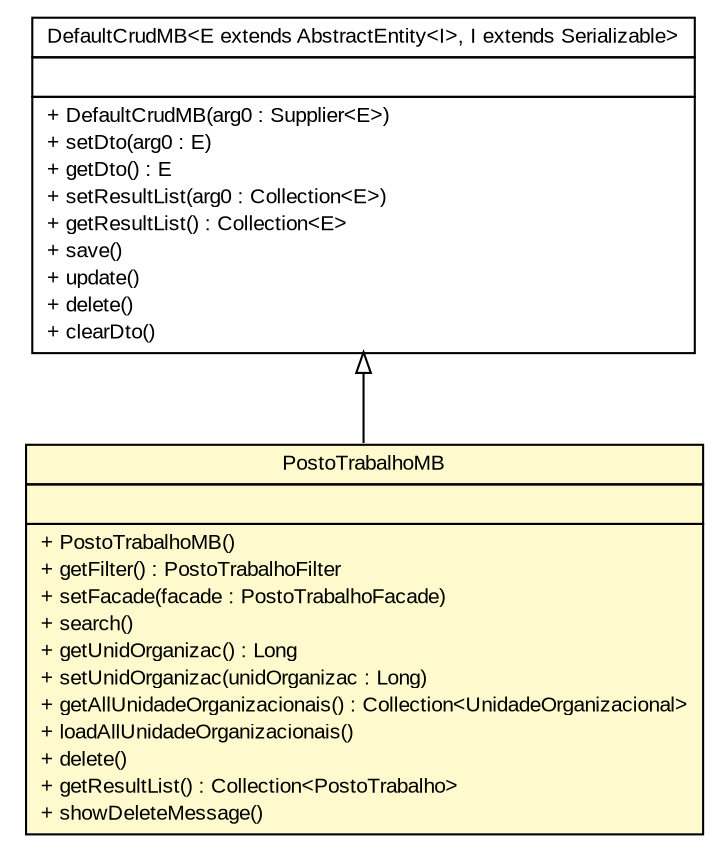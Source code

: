 #!/usr/local/bin/dot
#
# Class diagram 
# Generated by UMLGraph version R5_6 (http://www.umlgraph.org/)
#

digraph G {
	edge [fontname="arial",fontsize=10,labelfontname="arial",labelfontsize=10];
	node [fontname="arial",fontsize=10,shape=plaintext];
	nodesep=0.25;
	ranksep=0.5;
	// br.gov.to.sefaz.seg.managedbean.PostoTrabalhoMB
	c347 [label=<<table title="br.gov.to.sefaz.seg.managedbean.PostoTrabalhoMB" border="0" cellborder="1" cellspacing="0" cellpadding="2" port="p" bgcolor="lemonChiffon" href="./PostoTrabalhoMB.html">
		<tr><td><table border="0" cellspacing="0" cellpadding="1">
<tr><td align="center" balign="center"> PostoTrabalhoMB </td></tr>
		</table></td></tr>
		<tr><td><table border="0" cellspacing="0" cellpadding="1">
<tr><td align="left" balign="left">  </td></tr>
		</table></td></tr>
		<tr><td><table border="0" cellspacing="0" cellpadding="1">
<tr><td align="left" balign="left"> + PostoTrabalhoMB() </td></tr>
<tr><td align="left" balign="left"> + getFilter() : PostoTrabalhoFilter </td></tr>
<tr><td align="left" balign="left"> + setFacade(facade : PostoTrabalhoFacade) </td></tr>
<tr><td align="left" balign="left"> + search() </td></tr>
<tr><td align="left" balign="left"> + getUnidOrganizac() : Long </td></tr>
<tr><td align="left" balign="left"> + setUnidOrganizac(unidOrganizac : Long) </td></tr>
<tr><td align="left" balign="left"> + getAllUnidadeOrganizacionais() : Collection&lt;UnidadeOrganizacional&gt; </td></tr>
<tr><td align="left" balign="left"> + loadAllUnidadeOrganizacionais() </td></tr>
<tr><td align="left" balign="left"> + delete() </td></tr>
<tr><td align="left" balign="left"> + getResultList() : Collection&lt;PostoTrabalho&gt; </td></tr>
<tr><td align="left" balign="left"> + showDeleteMessage() </td></tr>
		</table></td></tr>
		</table>>, URL="./PostoTrabalhoMB.html", fontname="arial", fontcolor="black", fontsize=10.0];
	//br.gov.to.sefaz.seg.managedbean.PostoTrabalhoMB extends br.gov.to.sefaz.presentation.managedbean.impl.DefaultCrudMB<br.gov.to.sefaz.seg.persistence.entity.PostoTrabalho, java.lang.Long>
	c355:p -> c347:p [dir=back,arrowtail=empty];
	// br.gov.to.sefaz.presentation.managedbean.impl.DefaultCrudMB<E extends br.gov.to.sefaz.persistence.entity.AbstractEntity<I>, I extends java.io.Serializable>
	c355 [label=<<table title="br.gov.to.sefaz.presentation.managedbean.impl.DefaultCrudMB" border="0" cellborder="1" cellspacing="0" cellpadding="2" port="p" href="http://java.sun.com/j2se/1.4.2/docs/api/br/gov/to/sefaz/presentation/managedbean/impl/DefaultCrudMB.html">
		<tr><td><table border="0" cellspacing="0" cellpadding="1">
<tr><td align="center" balign="center"> DefaultCrudMB&lt;E extends AbstractEntity&lt;I&gt;, I extends Serializable&gt; </td></tr>
		</table></td></tr>
		<tr><td><table border="0" cellspacing="0" cellpadding="1">
<tr><td align="left" balign="left">  </td></tr>
		</table></td></tr>
		<tr><td><table border="0" cellspacing="0" cellpadding="1">
<tr><td align="left" balign="left"> + DefaultCrudMB(arg0 : Supplier&lt;E&gt;) </td></tr>
<tr><td align="left" balign="left"> + setDto(arg0 : E) </td></tr>
<tr><td align="left" balign="left"> + getDto() : E </td></tr>
<tr><td align="left" balign="left"> + setResultList(arg0 : Collection&lt;E&gt;) </td></tr>
<tr><td align="left" balign="left"> + getResultList() : Collection&lt;E&gt; </td></tr>
<tr><td align="left" balign="left"> + save() </td></tr>
<tr><td align="left" balign="left"> + update() </td></tr>
<tr><td align="left" balign="left"> + delete() </td></tr>
<tr><td align="left" balign="left"> + clearDto() </td></tr>
		</table></td></tr>
		</table>>, URL="http://java.sun.com/j2se/1.4.2/docs/api/br/gov/to/sefaz/presentation/managedbean/impl/DefaultCrudMB.html", fontname="arial", fontcolor="black", fontsize=10.0];
}

